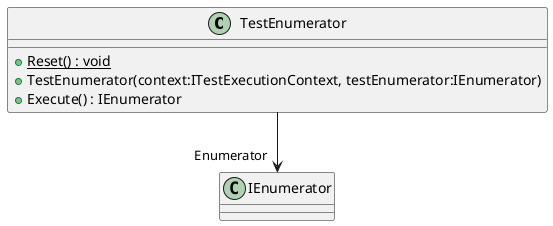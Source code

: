 @startuml
class TestEnumerator {
    + {static} Reset() : void
    + TestEnumerator(context:ITestExecutionContext, testEnumerator:IEnumerator)
    + Execute() : IEnumerator
}
TestEnumerator --> "Enumerator" IEnumerator
@enduml
